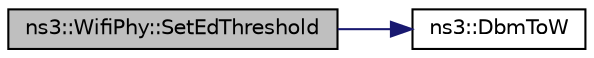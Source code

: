 digraph "ns3::WifiPhy::SetEdThreshold"
{
  edge [fontname="Helvetica",fontsize="10",labelfontname="Helvetica",labelfontsize="10"];
  node [fontname="Helvetica",fontsize="10",shape=record];
  rankdir="LR";
  Node1 [label="ns3::WifiPhy::SetEdThreshold",height=0.2,width=0.4,color="black", fillcolor="grey75", style="filled", fontcolor="black"];
  Node1 -> Node2 [color="midnightblue",fontsize="10",style="solid"];
  Node2 [label="ns3::DbmToW",height=0.2,width=0.4,color="black", fillcolor="white", style="filled",URL="$d7/d2e/namespacens3.html#a0a3361f0554b892e3c6389256f5429b7"];
}
